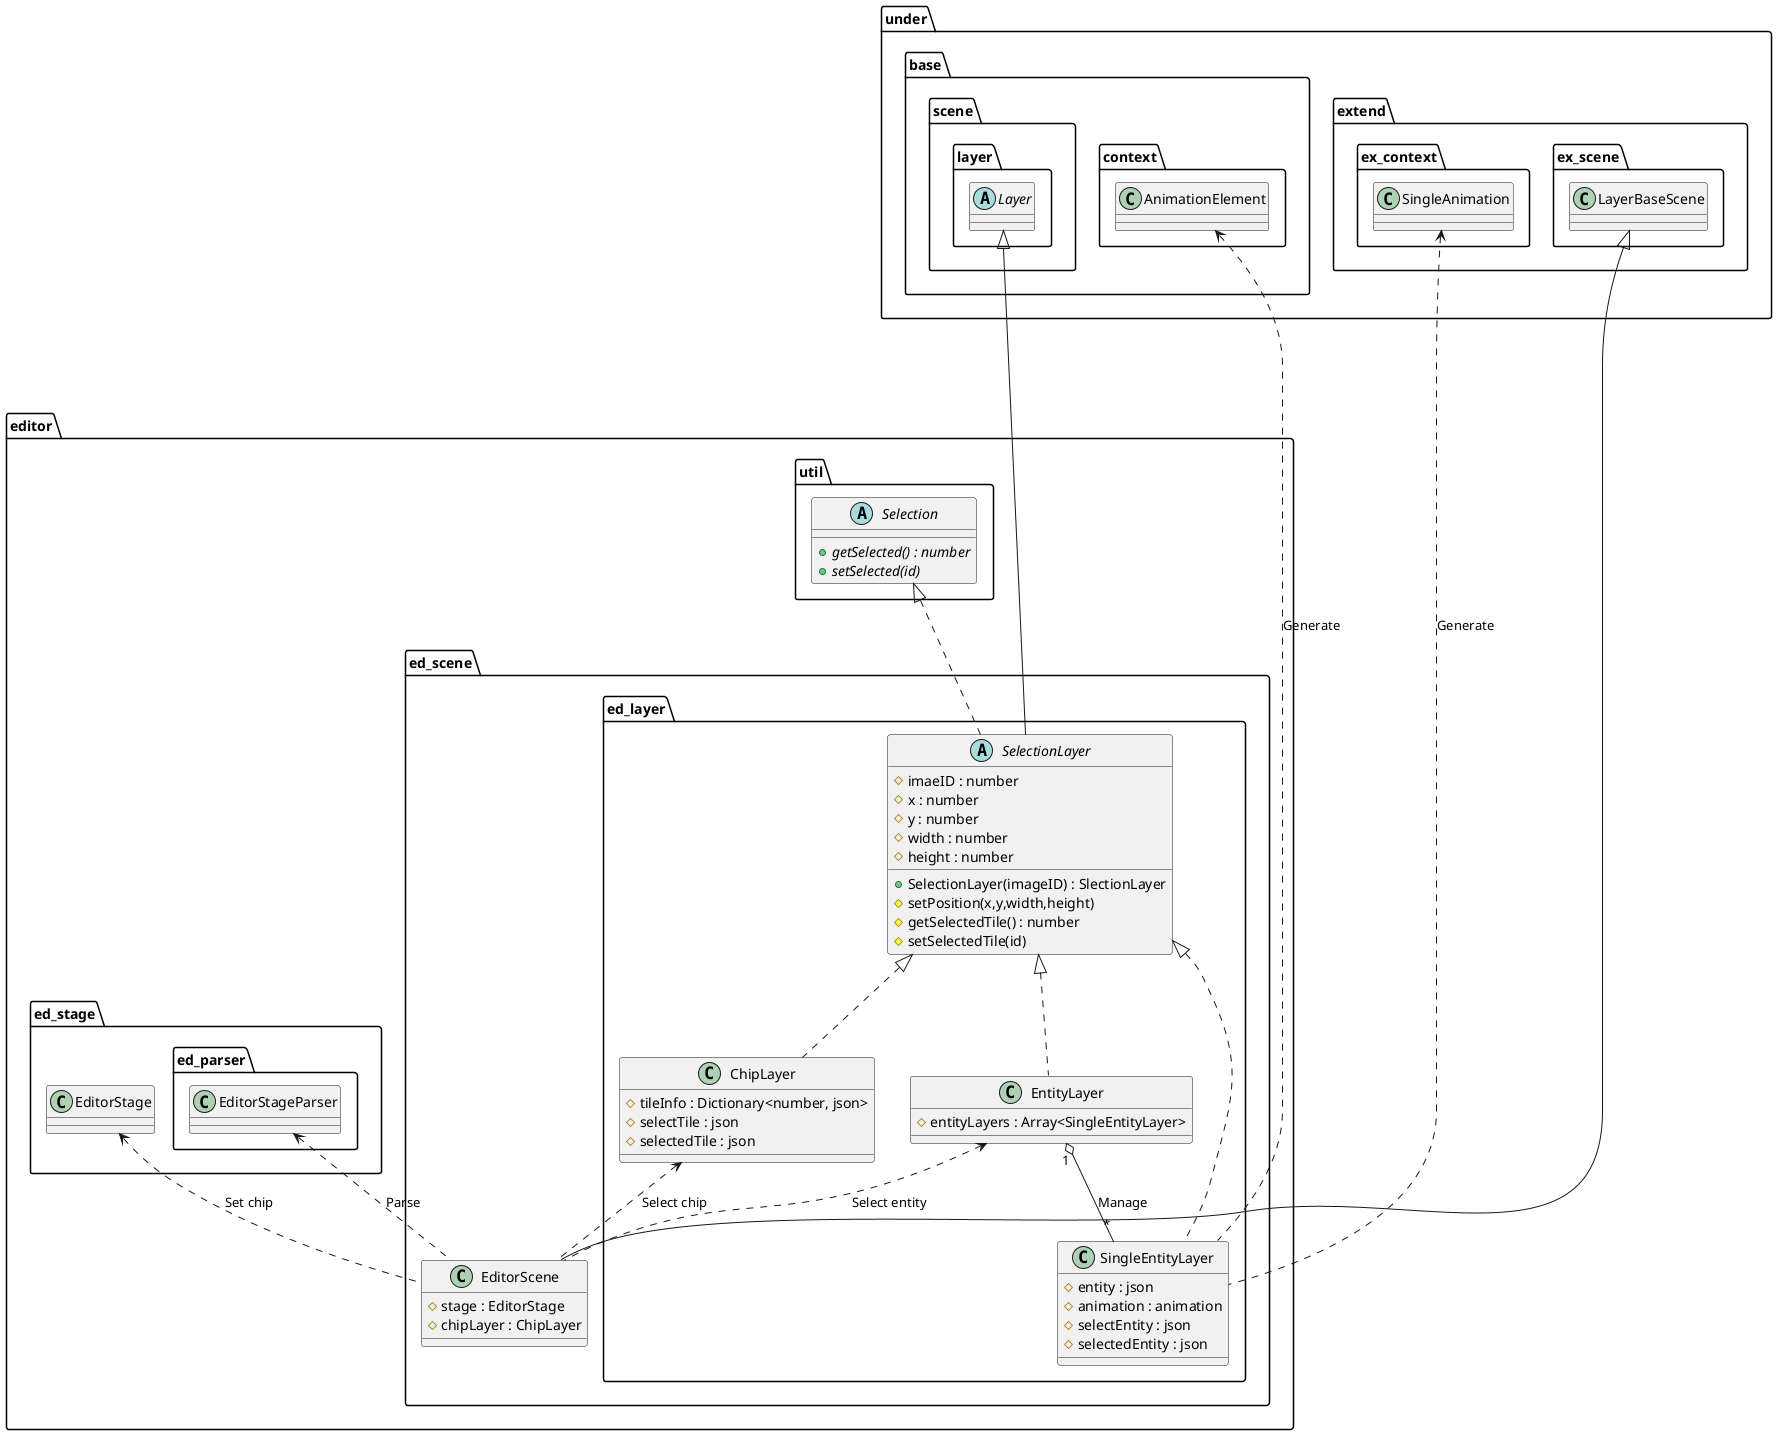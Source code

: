 @startuml EditorScene

package editor {
    package ed_scene {
        class EditorScene {
            #stage : EditorStage
            #chipLayer : ChipLayer
        }
        package ed_layer {
            abstract SelectionLayer {
                +SelectionLayer(imageID) : SlectionLayer
                #imaeID : number
                #x : number
                #y : number
                #width : number
                #height : number
                #setPosition(x,y,width,height)
                #getSelectedTile() : number
                #setSelectedTile(id)
            }
            class ChipLayer {
                #tileInfo : Dictionary<number, json>
                #selectTile : json
                #selectedTile : json
            }
            class EntityLayer {
                #entityLayers : Array<SingleEntityLayer>
            }
            class SingleEntityLayer {
                #entity : json
                #animation : animation
                #selectEntity : json
                #selectedEntity : json
            }
        }
    }

    package util {
        abstract Selection {
            {abstract} +getSelected() : number
            {abstract} +setSelected(id)
        }
    }
}

package under {
    package base {
        package context {
            class AnimationElement
        }
        package scene {
            package layer {
                abstract Layer
            }
        }
    }
    package extend {
        package ex_context {
            class SingleAnimation
        }
        package ex_scene {
            class LayerBaseScene
        }
    }
}

package editor {
    package ed_stage {
        class EditorStage
        package ed_parser {
            class EditorStageParser
        }
    }
}

EditorStageParser <.. EditorScene : "Parse"
ChipLayer <.. EditorScene : "Select chip"
EntityLayer <.. EditorScene : "Select entity"
EditorStage <.. EditorScene : "Set chip"

EntityLayer "1" o-- "*" SingleEntityLayer : "Manage"

SingleAnimation <...... SingleEntityLayer : "Generate"
AnimationElement <...... SingleEntityLayer : "Generate"

LayerBaseScene <|-- EditorScene
Layer <|-- SelectionLayer
Selection <|.. SelectionLayer
SelectionLayer <|.. ChipLayer
SelectionLayer <|.. EntityLayer
SelectionLayer <|.. SingleEntityLayer

@enduml
